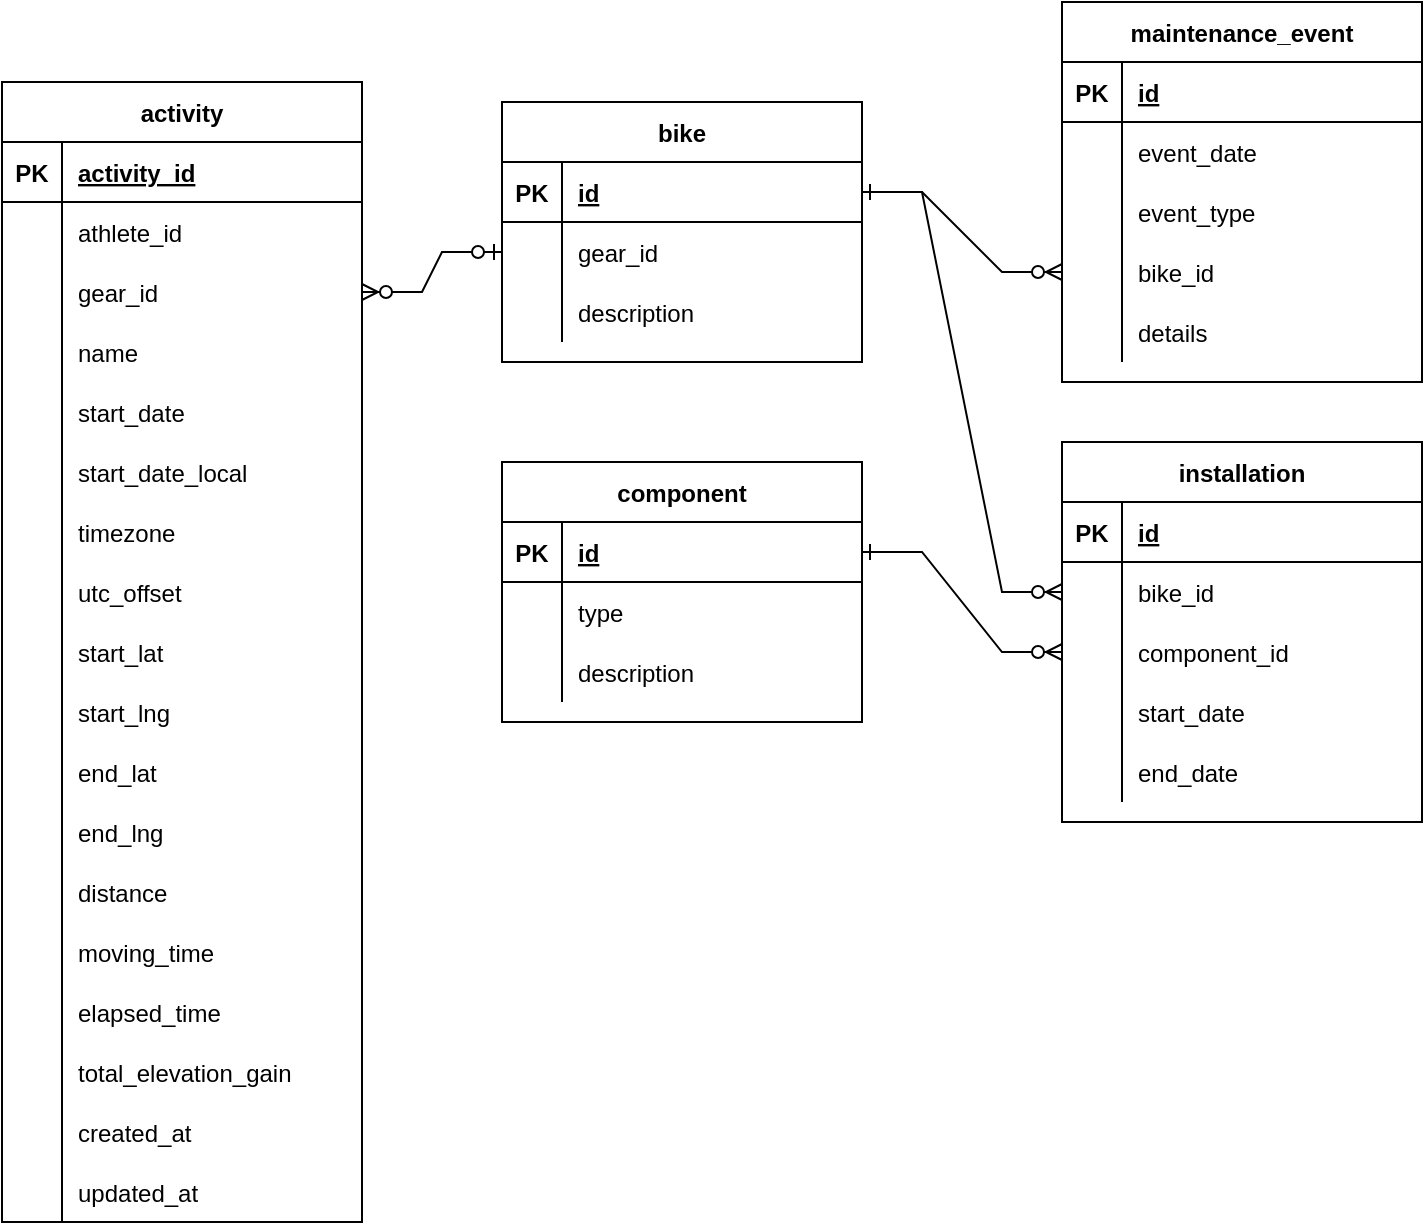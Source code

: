<mxfile version="13.6.6" type="device"><diagram id="R2lEEEUBdFMjLlhIrx00" name="Page-1"><mxGraphModel dx="1673" dy="936" grid="1" gridSize="10" guides="1" tooltips="1" connect="1" arrows="1" fold="1" page="1" pageScale="1" pageWidth="850" pageHeight="1100" math="0" shadow="0" extFonts="Permanent Marker^https://fonts.googleapis.com/css?family=Permanent+Marker"><root><mxCell id="0"/><mxCell id="1" parent="0"/><mxCell id="z8gf4QJp0I4f0jVJouOO-133" style="edgeStyle=entityRelationEdgeStyle;rounded=0;orthogonalLoop=1;jettySize=auto;html=1;exitX=1;exitY=0.5;exitDx=0;exitDy=0;entryX=0;entryY=0.5;entryDx=0;entryDy=0;endArrow=ERzeroToOne;endFill=1;startArrow=ERzeroToMany;startFill=1;" edge="1" parent="1" source="z8gf4QJp0I4f0jVJouOO-9" target="z8gf4QJp0I4f0jVJouOO-68"><mxGeometry relative="1" as="geometry"/></mxCell><mxCell id="z8gf4QJp0I4f0jVJouOO-134" style="edgeStyle=entityRelationEdgeStyle;rounded=0;orthogonalLoop=1;jettySize=auto;html=1;exitX=1;exitY=0.5;exitDx=0;exitDy=0;entryX=0;entryY=0.5;entryDx=0;entryDy=0;endArrow=ERzeroToMany;endFill=1;startArrow=ERone;startFill=0;" edge="1" parent="1" source="z8gf4QJp0I4f0jVJouOO-80" target="z8gf4QJp0I4f0jVJouOO-102"><mxGeometry relative="1" as="geometry"><mxPoint x="280" y="205" as="sourcePoint"/><mxPoint x="420.0" y="135" as="targetPoint"/></mxGeometry></mxCell><mxCell id="z8gf4QJp0I4f0jVJouOO-135" style="edgeStyle=entityRelationEdgeStyle;rounded=0;orthogonalLoop=1;jettySize=auto;html=1;exitX=1;exitY=0.5;exitDx=0;exitDy=0;entryX=0;entryY=0.5;entryDx=0;entryDy=0;endArrow=ERzeroToMany;endFill=1;startArrow=ERone;startFill=0;" edge="1" parent="1" source="z8gf4QJp0I4f0jVJouOO-65" target="z8gf4QJp0I4f0jVJouOO-93"><mxGeometry relative="1" as="geometry"><mxPoint x="600.0" y="285" as="sourcePoint"/><mxPoint x="720.0" y="385" as="targetPoint"/></mxGeometry></mxCell><mxCell id="z8gf4QJp0I4f0jVJouOO-136" style="edgeStyle=entityRelationEdgeStyle;rounded=0;orthogonalLoop=1;jettySize=auto;html=1;entryX=0;entryY=0.5;entryDx=0;entryDy=0;endArrow=ERzeroToMany;endFill=1;" edge="1" parent="1" source="z8gf4QJp0I4f0jVJouOO-65" target="z8gf4QJp0I4f0jVJouOO-122"><mxGeometry relative="1" as="geometry"><mxPoint x="600.0" y="105" as="sourcePoint"/><mxPoint x="720.0" y="355" as="targetPoint"/></mxGeometry></mxCell><mxCell id="z8gf4QJp0I4f0jVJouOO-2" value="activity" style="shape=table;startSize=30;container=1;collapsible=1;childLayout=tableLayout;fixedRows=1;rowLines=0;fontStyle=1;align=center;resizeLast=1;" vertex="1" parent="1"><mxGeometry x="90" y="90" width="180" height="570" as="geometry"/></mxCell><mxCell id="z8gf4QJp0I4f0jVJouOO-3" value="" style="shape=partialRectangle;collapsible=0;dropTarget=0;pointerEvents=0;fillColor=none;top=0;left=0;bottom=1;right=0;points=[[0,0.5],[1,0.5]];portConstraint=eastwest;" vertex="1" parent="z8gf4QJp0I4f0jVJouOO-2"><mxGeometry y="30" width="180" height="30" as="geometry"/></mxCell><mxCell id="z8gf4QJp0I4f0jVJouOO-4" value="PK" style="shape=partialRectangle;connectable=0;fillColor=none;top=0;left=0;bottom=0;right=0;fontStyle=1;overflow=hidden;" vertex="1" parent="z8gf4QJp0I4f0jVJouOO-3"><mxGeometry width="30" height="30" as="geometry"/></mxCell><mxCell id="z8gf4QJp0I4f0jVJouOO-5" value="activity_id" style="shape=partialRectangle;connectable=0;fillColor=none;top=0;left=0;bottom=0;right=0;align=left;spacingLeft=6;fontStyle=5;overflow=hidden;" vertex="1" parent="z8gf4QJp0I4f0jVJouOO-3"><mxGeometry x="30" width="150" height="30" as="geometry"/></mxCell><mxCell id="z8gf4QJp0I4f0jVJouOO-6" value="" style="shape=partialRectangle;collapsible=0;dropTarget=0;pointerEvents=0;fillColor=none;top=0;left=0;bottom=0;right=0;points=[[0,0.5],[1,0.5]];portConstraint=eastwest;" vertex="1" parent="z8gf4QJp0I4f0jVJouOO-2"><mxGeometry y="60" width="180" height="30" as="geometry"/></mxCell><mxCell id="z8gf4QJp0I4f0jVJouOO-7" value="" style="shape=partialRectangle;connectable=0;fillColor=none;top=0;left=0;bottom=0;right=0;editable=1;overflow=hidden;" vertex="1" parent="z8gf4QJp0I4f0jVJouOO-6"><mxGeometry width="30" height="30" as="geometry"/></mxCell><mxCell id="z8gf4QJp0I4f0jVJouOO-8" value="athlete_id" style="shape=partialRectangle;connectable=0;fillColor=none;top=0;left=0;bottom=0;right=0;align=left;spacingLeft=6;overflow=hidden;" vertex="1" parent="z8gf4QJp0I4f0jVJouOO-6"><mxGeometry x="30" width="150" height="30" as="geometry"/></mxCell><mxCell id="z8gf4QJp0I4f0jVJouOO-9" value="" style="shape=partialRectangle;collapsible=0;dropTarget=0;pointerEvents=0;fillColor=none;top=0;left=0;bottom=0;right=0;points=[[0,0.5],[1,0.5]];portConstraint=eastwest;" vertex="1" parent="z8gf4QJp0I4f0jVJouOO-2"><mxGeometry y="90" width="180" height="30" as="geometry"/></mxCell><mxCell id="z8gf4QJp0I4f0jVJouOO-10" value="" style="shape=partialRectangle;connectable=0;fillColor=none;top=0;left=0;bottom=0;right=0;editable=1;overflow=hidden;" vertex="1" parent="z8gf4QJp0I4f0jVJouOO-9"><mxGeometry width="30" height="30" as="geometry"/></mxCell><mxCell id="z8gf4QJp0I4f0jVJouOO-11" value="gear_id" style="shape=partialRectangle;connectable=0;fillColor=none;top=0;left=0;bottom=0;right=0;align=left;spacingLeft=6;overflow=hidden;" vertex="1" parent="z8gf4QJp0I4f0jVJouOO-9"><mxGeometry x="30" width="150" height="30" as="geometry"/></mxCell><mxCell id="z8gf4QJp0I4f0jVJouOO-12" value="" style="shape=partialRectangle;collapsible=0;dropTarget=0;pointerEvents=0;fillColor=none;top=0;left=0;bottom=0;right=0;points=[[0,0.5],[1,0.5]];portConstraint=eastwest;" vertex="1" parent="z8gf4QJp0I4f0jVJouOO-2"><mxGeometry y="120" width="180" height="30" as="geometry"/></mxCell><mxCell id="z8gf4QJp0I4f0jVJouOO-13" value="" style="shape=partialRectangle;connectable=0;fillColor=none;top=0;left=0;bottom=0;right=0;editable=1;overflow=hidden;" vertex="1" parent="z8gf4QJp0I4f0jVJouOO-12"><mxGeometry width="30" height="30" as="geometry"/></mxCell><mxCell id="z8gf4QJp0I4f0jVJouOO-14" value="name" style="shape=partialRectangle;connectable=0;fillColor=none;top=0;left=0;bottom=0;right=0;align=left;spacingLeft=6;overflow=hidden;" vertex="1" parent="z8gf4QJp0I4f0jVJouOO-12"><mxGeometry x="30" width="150" height="30" as="geometry"/></mxCell><mxCell id="z8gf4QJp0I4f0jVJouOO-16" value="" style="shape=partialRectangle;collapsible=0;dropTarget=0;pointerEvents=0;fillColor=none;top=0;left=0;bottom=0;right=0;points=[[0,0.5],[1,0.5]];portConstraint=eastwest;" vertex="1" parent="z8gf4QJp0I4f0jVJouOO-2"><mxGeometry y="150" width="180" height="30" as="geometry"/></mxCell><mxCell id="z8gf4QJp0I4f0jVJouOO-17" value="" style="shape=partialRectangle;connectable=0;fillColor=none;top=0;left=0;bottom=0;right=0;editable=1;overflow=hidden;" vertex="1" parent="z8gf4QJp0I4f0jVJouOO-16"><mxGeometry width="30" height="30" as="geometry"/></mxCell><mxCell id="z8gf4QJp0I4f0jVJouOO-18" value="start_date" style="shape=partialRectangle;connectable=0;fillColor=none;top=0;left=0;bottom=0;right=0;align=left;spacingLeft=6;overflow=hidden;" vertex="1" parent="z8gf4QJp0I4f0jVJouOO-16"><mxGeometry x="30" width="150" height="30" as="geometry"/></mxCell><mxCell id="z8gf4QJp0I4f0jVJouOO-19" value="" style="shape=partialRectangle;collapsible=0;dropTarget=0;pointerEvents=0;fillColor=none;top=0;left=0;bottom=0;right=0;points=[[0,0.5],[1,0.5]];portConstraint=eastwest;" vertex="1" parent="z8gf4QJp0I4f0jVJouOO-2"><mxGeometry y="180" width="180" height="30" as="geometry"/></mxCell><mxCell id="z8gf4QJp0I4f0jVJouOO-20" value="" style="shape=partialRectangle;connectable=0;fillColor=none;top=0;left=0;bottom=0;right=0;editable=1;overflow=hidden;" vertex="1" parent="z8gf4QJp0I4f0jVJouOO-19"><mxGeometry width="30" height="30" as="geometry"/></mxCell><mxCell id="z8gf4QJp0I4f0jVJouOO-21" value="start_date_local" style="shape=partialRectangle;connectable=0;fillColor=none;top=0;left=0;bottom=0;right=0;align=left;spacingLeft=6;overflow=hidden;" vertex="1" parent="z8gf4QJp0I4f0jVJouOO-19"><mxGeometry x="30" width="150" height="30" as="geometry"/></mxCell><mxCell id="z8gf4QJp0I4f0jVJouOO-22" value="" style="shape=partialRectangle;collapsible=0;dropTarget=0;pointerEvents=0;fillColor=none;top=0;left=0;bottom=0;right=0;points=[[0,0.5],[1,0.5]];portConstraint=eastwest;" vertex="1" parent="z8gf4QJp0I4f0jVJouOO-2"><mxGeometry y="210" width="180" height="30" as="geometry"/></mxCell><mxCell id="z8gf4QJp0I4f0jVJouOO-23" value="" style="shape=partialRectangle;connectable=0;fillColor=none;top=0;left=0;bottom=0;right=0;editable=1;overflow=hidden;" vertex="1" parent="z8gf4QJp0I4f0jVJouOO-22"><mxGeometry width="30" height="30" as="geometry"/></mxCell><mxCell id="z8gf4QJp0I4f0jVJouOO-24" value="timezone" style="shape=partialRectangle;connectable=0;fillColor=none;top=0;left=0;bottom=0;right=0;align=left;spacingLeft=6;overflow=hidden;" vertex="1" parent="z8gf4QJp0I4f0jVJouOO-22"><mxGeometry x="30" width="150" height="30" as="geometry"/></mxCell><mxCell id="z8gf4QJp0I4f0jVJouOO-25" value="" style="shape=partialRectangle;collapsible=0;dropTarget=0;pointerEvents=0;fillColor=none;top=0;left=0;bottom=0;right=0;points=[[0,0.5],[1,0.5]];portConstraint=eastwest;" vertex="1" parent="z8gf4QJp0I4f0jVJouOO-2"><mxGeometry y="240" width="180" height="30" as="geometry"/></mxCell><mxCell id="z8gf4QJp0I4f0jVJouOO-26" value="" style="shape=partialRectangle;connectable=0;fillColor=none;top=0;left=0;bottom=0;right=0;editable=1;overflow=hidden;" vertex="1" parent="z8gf4QJp0I4f0jVJouOO-25"><mxGeometry width="30" height="30" as="geometry"/></mxCell><mxCell id="z8gf4QJp0I4f0jVJouOO-27" value="utc_offset" style="shape=partialRectangle;connectable=0;fillColor=none;top=0;left=0;bottom=0;right=0;align=left;spacingLeft=6;overflow=hidden;" vertex="1" parent="z8gf4QJp0I4f0jVJouOO-25"><mxGeometry x="30" width="150" height="30" as="geometry"/></mxCell><mxCell id="z8gf4QJp0I4f0jVJouOO-28" value="" style="shape=partialRectangle;collapsible=0;dropTarget=0;pointerEvents=0;fillColor=none;top=0;left=0;bottom=0;right=0;points=[[0,0.5],[1,0.5]];portConstraint=eastwest;" vertex="1" parent="z8gf4QJp0I4f0jVJouOO-2"><mxGeometry y="270" width="180" height="30" as="geometry"/></mxCell><mxCell id="z8gf4QJp0I4f0jVJouOO-29" value="" style="shape=partialRectangle;connectable=0;fillColor=none;top=0;left=0;bottom=0;right=0;editable=1;overflow=hidden;" vertex="1" parent="z8gf4QJp0I4f0jVJouOO-28"><mxGeometry width="30" height="30" as="geometry"/></mxCell><mxCell id="z8gf4QJp0I4f0jVJouOO-30" value="start_lat" style="shape=partialRectangle;connectable=0;fillColor=none;top=0;left=0;bottom=0;right=0;align=left;spacingLeft=6;overflow=hidden;" vertex="1" parent="z8gf4QJp0I4f0jVJouOO-28"><mxGeometry x="30" width="150" height="30" as="geometry"/></mxCell><mxCell id="z8gf4QJp0I4f0jVJouOO-31" value="" style="shape=partialRectangle;collapsible=0;dropTarget=0;pointerEvents=0;fillColor=none;top=0;left=0;bottom=0;right=0;points=[[0,0.5],[1,0.5]];portConstraint=eastwest;" vertex="1" parent="z8gf4QJp0I4f0jVJouOO-2"><mxGeometry y="300" width="180" height="30" as="geometry"/></mxCell><mxCell id="z8gf4QJp0I4f0jVJouOO-32" value="" style="shape=partialRectangle;connectable=0;fillColor=none;top=0;left=0;bottom=0;right=0;editable=1;overflow=hidden;" vertex="1" parent="z8gf4QJp0I4f0jVJouOO-31"><mxGeometry width="30" height="30" as="geometry"/></mxCell><mxCell id="z8gf4QJp0I4f0jVJouOO-33" value="start_lng" style="shape=partialRectangle;connectable=0;fillColor=none;top=0;left=0;bottom=0;right=0;align=left;spacingLeft=6;overflow=hidden;" vertex="1" parent="z8gf4QJp0I4f0jVJouOO-31"><mxGeometry x="30" width="150" height="30" as="geometry"/></mxCell><mxCell id="z8gf4QJp0I4f0jVJouOO-34" value="" style="shape=partialRectangle;collapsible=0;dropTarget=0;pointerEvents=0;fillColor=none;top=0;left=0;bottom=0;right=0;points=[[0,0.5],[1,0.5]];portConstraint=eastwest;" vertex="1" parent="z8gf4QJp0I4f0jVJouOO-2"><mxGeometry y="330" width="180" height="30" as="geometry"/></mxCell><mxCell id="z8gf4QJp0I4f0jVJouOO-35" value="" style="shape=partialRectangle;connectable=0;fillColor=none;top=0;left=0;bottom=0;right=0;editable=1;overflow=hidden;" vertex="1" parent="z8gf4QJp0I4f0jVJouOO-34"><mxGeometry width="30" height="30" as="geometry"/></mxCell><mxCell id="z8gf4QJp0I4f0jVJouOO-36" value="end_lat" style="shape=partialRectangle;connectable=0;fillColor=none;top=0;left=0;bottom=0;right=0;align=left;spacingLeft=6;overflow=hidden;" vertex="1" parent="z8gf4QJp0I4f0jVJouOO-34"><mxGeometry x="30" width="150" height="30" as="geometry"/></mxCell><mxCell id="z8gf4QJp0I4f0jVJouOO-37" value="" style="shape=partialRectangle;collapsible=0;dropTarget=0;pointerEvents=0;fillColor=none;top=0;left=0;bottom=0;right=0;points=[[0,0.5],[1,0.5]];portConstraint=eastwest;" vertex="1" parent="z8gf4QJp0I4f0jVJouOO-2"><mxGeometry y="360" width="180" height="30" as="geometry"/></mxCell><mxCell id="z8gf4QJp0I4f0jVJouOO-38" value="" style="shape=partialRectangle;connectable=0;fillColor=none;top=0;left=0;bottom=0;right=0;editable=1;overflow=hidden;" vertex="1" parent="z8gf4QJp0I4f0jVJouOO-37"><mxGeometry width="30" height="30" as="geometry"/></mxCell><mxCell id="z8gf4QJp0I4f0jVJouOO-39" value="end_lng" style="shape=partialRectangle;connectable=0;fillColor=none;top=0;left=0;bottom=0;right=0;align=left;spacingLeft=6;overflow=hidden;" vertex="1" parent="z8gf4QJp0I4f0jVJouOO-37"><mxGeometry x="30" width="150" height="30" as="geometry"/></mxCell><mxCell id="z8gf4QJp0I4f0jVJouOO-40" value="" style="shape=partialRectangle;collapsible=0;dropTarget=0;pointerEvents=0;fillColor=none;top=0;left=0;bottom=0;right=0;points=[[0,0.5],[1,0.5]];portConstraint=eastwest;" vertex="1" parent="z8gf4QJp0I4f0jVJouOO-2"><mxGeometry y="390" width="180" height="30" as="geometry"/></mxCell><mxCell id="z8gf4QJp0I4f0jVJouOO-41" value="" style="shape=partialRectangle;connectable=0;fillColor=none;top=0;left=0;bottom=0;right=0;editable=1;overflow=hidden;" vertex="1" parent="z8gf4QJp0I4f0jVJouOO-40"><mxGeometry width="30" height="30" as="geometry"/></mxCell><mxCell id="z8gf4QJp0I4f0jVJouOO-42" value="distance" style="shape=partialRectangle;connectable=0;fillColor=none;top=0;left=0;bottom=0;right=0;align=left;spacingLeft=6;overflow=hidden;" vertex="1" parent="z8gf4QJp0I4f0jVJouOO-40"><mxGeometry x="30" width="150" height="30" as="geometry"/></mxCell><mxCell id="z8gf4QJp0I4f0jVJouOO-43" value="" style="shape=partialRectangle;collapsible=0;dropTarget=0;pointerEvents=0;fillColor=none;top=0;left=0;bottom=0;right=0;points=[[0,0.5],[1,0.5]];portConstraint=eastwest;" vertex="1" parent="z8gf4QJp0I4f0jVJouOO-2"><mxGeometry y="420" width="180" height="30" as="geometry"/></mxCell><mxCell id="z8gf4QJp0I4f0jVJouOO-44" value="" style="shape=partialRectangle;connectable=0;fillColor=none;top=0;left=0;bottom=0;right=0;editable=1;overflow=hidden;" vertex="1" parent="z8gf4QJp0I4f0jVJouOO-43"><mxGeometry width="30" height="30" as="geometry"/></mxCell><mxCell id="z8gf4QJp0I4f0jVJouOO-45" value="moving_time" style="shape=partialRectangle;connectable=0;fillColor=none;top=0;left=0;bottom=0;right=0;align=left;spacingLeft=6;overflow=hidden;" vertex="1" parent="z8gf4QJp0I4f0jVJouOO-43"><mxGeometry x="30" width="150" height="30" as="geometry"/></mxCell><mxCell id="z8gf4QJp0I4f0jVJouOO-46" value="" style="shape=partialRectangle;collapsible=0;dropTarget=0;pointerEvents=0;fillColor=none;top=0;left=0;bottom=0;right=0;points=[[0,0.5],[1,0.5]];portConstraint=eastwest;" vertex="1" parent="z8gf4QJp0I4f0jVJouOO-2"><mxGeometry y="450" width="180" height="30" as="geometry"/></mxCell><mxCell id="z8gf4QJp0I4f0jVJouOO-47" value="" style="shape=partialRectangle;connectable=0;fillColor=none;top=0;left=0;bottom=0;right=0;editable=1;overflow=hidden;" vertex="1" parent="z8gf4QJp0I4f0jVJouOO-46"><mxGeometry width="30" height="30" as="geometry"/></mxCell><mxCell id="z8gf4QJp0I4f0jVJouOO-48" value="elapsed_time" style="shape=partialRectangle;connectable=0;fillColor=none;top=0;left=0;bottom=0;right=0;align=left;spacingLeft=6;overflow=hidden;" vertex="1" parent="z8gf4QJp0I4f0jVJouOO-46"><mxGeometry x="30" width="150" height="30" as="geometry"/></mxCell><mxCell id="z8gf4QJp0I4f0jVJouOO-49" value="" style="shape=partialRectangle;collapsible=0;dropTarget=0;pointerEvents=0;fillColor=none;top=0;left=0;bottom=0;right=0;points=[[0,0.5],[1,0.5]];portConstraint=eastwest;" vertex="1" parent="z8gf4QJp0I4f0jVJouOO-2"><mxGeometry y="480" width="180" height="30" as="geometry"/></mxCell><mxCell id="z8gf4QJp0I4f0jVJouOO-50" value="" style="shape=partialRectangle;connectable=0;fillColor=none;top=0;left=0;bottom=0;right=0;editable=1;overflow=hidden;" vertex="1" parent="z8gf4QJp0I4f0jVJouOO-49"><mxGeometry width="30" height="30" as="geometry"/></mxCell><mxCell id="z8gf4QJp0I4f0jVJouOO-51" value="total_elevation_gain" style="shape=partialRectangle;connectable=0;fillColor=none;top=0;left=0;bottom=0;right=0;align=left;spacingLeft=6;overflow=hidden;" vertex="1" parent="z8gf4QJp0I4f0jVJouOO-49"><mxGeometry x="30" width="150" height="30" as="geometry"/></mxCell><mxCell id="z8gf4QJp0I4f0jVJouOO-52" value="" style="shape=partialRectangle;collapsible=0;dropTarget=0;pointerEvents=0;fillColor=none;top=0;left=0;bottom=0;right=0;points=[[0,0.5],[1,0.5]];portConstraint=eastwest;" vertex="1" parent="z8gf4QJp0I4f0jVJouOO-2"><mxGeometry y="510" width="180" height="30" as="geometry"/></mxCell><mxCell id="z8gf4QJp0I4f0jVJouOO-53" value="" style="shape=partialRectangle;connectable=0;fillColor=none;top=0;left=0;bottom=0;right=0;editable=1;overflow=hidden;" vertex="1" parent="z8gf4QJp0I4f0jVJouOO-52"><mxGeometry width="30" height="30" as="geometry"/></mxCell><mxCell id="z8gf4QJp0I4f0jVJouOO-54" value="created_at" style="shape=partialRectangle;connectable=0;fillColor=none;top=0;left=0;bottom=0;right=0;align=left;spacingLeft=6;overflow=hidden;" vertex="1" parent="z8gf4QJp0I4f0jVJouOO-52"><mxGeometry x="30" width="150" height="30" as="geometry"/></mxCell><mxCell id="z8gf4QJp0I4f0jVJouOO-55" value="" style="shape=partialRectangle;collapsible=0;dropTarget=0;pointerEvents=0;fillColor=none;top=0;left=0;bottom=0;right=0;points=[[0,0.5],[1,0.5]];portConstraint=eastwest;" vertex="1" parent="z8gf4QJp0I4f0jVJouOO-2"><mxGeometry y="540" width="180" height="30" as="geometry"/></mxCell><mxCell id="z8gf4QJp0I4f0jVJouOO-56" value="" style="shape=partialRectangle;connectable=0;fillColor=none;top=0;left=0;bottom=0;right=0;editable=1;overflow=hidden;" vertex="1" parent="z8gf4QJp0I4f0jVJouOO-55"><mxGeometry width="30" height="30" as="geometry"/></mxCell><mxCell id="z8gf4QJp0I4f0jVJouOO-57" value="updated_at" style="shape=partialRectangle;connectable=0;fillColor=none;top=0;left=0;bottom=0;right=0;align=left;spacingLeft=6;overflow=hidden;" vertex="1" parent="z8gf4QJp0I4f0jVJouOO-55"><mxGeometry x="30" width="150" height="30" as="geometry"/></mxCell><mxCell id="z8gf4QJp0I4f0jVJouOO-64" value="bike" style="shape=table;startSize=30;container=1;collapsible=1;childLayout=tableLayout;fixedRows=1;rowLines=0;fontStyle=1;align=center;resizeLast=1;" vertex="1" parent="1"><mxGeometry x="340" y="100" width="180" height="130" as="geometry"/></mxCell><mxCell id="z8gf4QJp0I4f0jVJouOO-65" value="" style="shape=partialRectangle;collapsible=0;dropTarget=0;pointerEvents=0;fillColor=none;top=0;left=0;bottom=1;right=0;points=[[0,0.5],[1,0.5]];portConstraint=eastwest;" vertex="1" parent="z8gf4QJp0I4f0jVJouOO-64"><mxGeometry y="30" width="180" height="30" as="geometry"/></mxCell><mxCell id="z8gf4QJp0I4f0jVJouOO-66" value="PK" style="shape=partialRectangle;connectable=0;fillColor=none;top=0;left=0;bottom=0;right=0;fontStyle=1;overflow=hidden;" vertex="1" parent="z8gf4QJp0I4f0jVJouOO-65"><mxGeometry width="30" height="30" as="geometry"/></mxCell><mxCell id="z8gf4QJp0I4f0jVJouOO-67" value="id" style="shape=partialRectangle;connectable=0;fillColor=none;top=0;left=0;bottom=0;right=0;align=left;spacingLeft=6;fontStyle=5;overflow=hidden;" vertex="1" parent="z8gf4QJp0I4f0jVJouOO-65"><mxGeometry x="30" width="150" height="30" as="geometry"/></mxCell><mxCell id="z8gf4QJp0I4f0jVJouOO-68" value="" style="shape=partialRectangle;collapsible=0;dropTarget=0;pointerEvents=0;fillColor=none;top=0;left=0;bottom=0;right=0;points=[[0,0.5],[1,0.5]];portConstraint=eastwest;" vertex="1" parent="z8gf4QJp0I4f0jVJouOO-64"><mxGeometry y="60" width="180" height="30" as="geometry"/></mxCell><mxCell id="z8gf4QJp0I4f0jVJouOO-69" value="" style="shape=partialRectangle;connectable=0;fillColor=none;top=0;left=0;bottom=0;right=0;editable=1;overflow=hidden;" vertex="1" parent="z8gf4QJp0I4f0jVJouOO-68"><mxGeometry width="30" height="30" as="geometry"/></mxCell><mxCell id="z8gf4QJp0I4f0jVJouOO-70" value="gear_id" style="shape=partialRectangle;connectable=0;fillColor=none;top=0;left=0;bottom=0;right=0;align=left;spacingLeft=6;overflow=hidden;" vertex="1" parent="z8gf4QJp0I4f0jVJouOO-68"><mxGeometry x="30" width="150" height="30" as="geometry"/></mxCell><mxCell id="z8gf4QJp0I4f0jVJouOO-71" value="" style="shape=partialRectangle;collapsible=0;dropTarget=0;pointerEvents=0;fillColor=none;top=0;left=0;bottom=0;right=0;points=[[0,0.5],[1,0.5]];portConstraint=eastwest;" vertex="1" parent="z8gf4QJp0I4f0jVJouOO-64"><mxGeometry y="90" width="180" height="30" as="geometry"/></mxCell><mxCell id="z8gf4QJp0I4f0jVJouOO-72" value="" style="shape=partialRectangle;connectable=0;fillColor=none;top=0;left=0;bottom=0;right=0;editable=1;overflow=hidden;" vertex="1" parent="z8gf4QJp0I4f0jVJouOO-71"><mxGeometry width="30" height="30" as="geometry"/></mxCell><mxCell id="z8gf4QJp0I4f0jVJouOO-73" value="description" style="shape=partialRectangle;connectable=0;fillColor=none;top=0;left=0;bottom=0;right=0;align=left;spacingLeft=6;overflow=hidden;" vertex="1" parent="z8gf4QJp0I4f0jVJouOO-71"><mxGeometry x="30" width="150" height="30" as="geometry"/></mxCell><mxCell id="z8gf4QJp0I4f0jVJouOO-79" value="component" style="shape=table;startSize=30;container=1;collapsible=1;childLayout=tableLayout;fixedRows=1;rowLines=0;fontStyle=1;align=center;resizeLast=1;" vertex="1" parent="1"><mxGeometry x="340" y="280" width="180" height="130" as="geometry"/></mxCell><mxCell id="z8gf4QJp0I4f0jVJouOO-80" value="" style="shape=partialRectangle;collapsible=0;dropTarget=0;pointerEvents=0;fillColor=none;top=0;left=0;bottom=1;right=0;points=[[0,0.5],[1,0.5]];portConstraint=eastwest;" vertex="1" parent="z8gf4QJp0I4f0jVJouOO-79"><mxGeometry y="30" width="180" height="30" as="geometry"/></mxCell><mxCell id="z8gf4QJp0I4f0jVJouOO-81" value="PK" style="shape=partialRectangle;connectable=0;fillColor=none;top=0;left=0;bottom=0;right=0;fontStyle=1;overflow=hidden;" vertex="1" parent="z8gf4QJp0I4f0jVJouOO-80"><mxGeometry width="30" height="30" as="geometry"/></mxCell><mxCell id="z8gf4QJp0I4f0jVJouOO-82" value="id" style="shape=partialRectangle;connectable=0;fillColor=none;top=0;left=0;bottom=0;right=0;align=left;spacingLeft=6;fontStyle=5;overflow=hidden;" vertex="1" parent="z8gf4QJp0I4f0jVJouOO-80"><mxGeometry x="30" width="150" height="30" as="geometry"/></mxCell><mxCell id="z8gf4QJp0I4f0jVJouOO-83" value="" style="shape=partialRectangle;collapsible=0;dropTarget=0;pointerEvents=0;fillColor=none;top=0;left=0;bottom=0;right=0;points=[[0,0.5],[1,0.5]];portConstraint=eastwest;" vertex="1" parent="z8gf4QJp0I4f0jVJouOO-79"><mxGeometry y="60" width="180" height="30" as="geometry"/></mxCell><mxCell id="z8gf4QJp0I4f0jVJouOO-84" value="" style="shape=partialRectangle;connectable=0;fillColor=none;top=0;left=0;bottom=0;right=0;editable=1;overflow=hidden;" vertex="1" parent="z8gf4QJp0I4f0jVJouOO-83"><mxGeometry width="30" height="30" as="geometry"/></mxCell><mxCell id="z8gf4QJp0I4f0jVJouOO-85" value="type" style="shape=partialRectangle;connectable=0;fillColor=none;top=0;left=0;bottom=0;right=0;align=left;spacingLeft=6;overflow=hidden;" vertex="1" parent="z8gf4QJp0I4f0jVJouOO-83"><mxGeometry x="30" width="150" height="30" as="geometry"/></mxCell><mxCell id="z8gf4QJp0I4f0jVJouOO-86" value="" style="shape=partialRectangle;collapsible=0;dropTarget=0;pointerEvents=0;fillColor=none;top=0;left=0;bottom=0;right=0;points=[[0,0.5],[1,0.5]];portConstraint=eastwest;" vertex="1" parent="z8gf4QJp0I4f0jVJouOO-79"><mxGeometry y="90" width="180" height="30" as="geometry"/></mxCell><mxCell id="z8gf4QJp0I4f0jVJouOO-87" value="" style="shape=partialRectangle;connectable=0;fillColor=none;top=0;left=0;bottom=0;right=0;editable=1;overflow=hidden;" vertex="1" parent="z8gf4QJp0I4f0jVJouOO-86"><mxGeometry width="30" height="30" as="geometry"/></mxCell><mxCell id="z8gf4QJp0I4f0jVJouOO-88" value="description" style="shape=partialRectangle;connectable=0;fillColor=none;top=0;left=0;bottom=0;right=0;align=left;spacingLeft=6;overflow=hidden;" vertex="1" parent="z8gf4QJp0I4f0jVJouOO-86"><mxGeometry x="30" width="150" height="30" as="geometry"/></mxCell><mxCell id="z8gf4QJp0I4f0jVJouOO-115" value="maintenance_event" style="shape=table;startSize=30;container=1;collapsible=1;childLayout=tableLayout;fixedRows=1;rowLines=0;fontStyle=1;align=center;resizeLast=1;" vertex="1" parent="1"><mxGeometry x="620" y="50" width="180" height="190" as="geometry"/></mxCell><mxCell id="z8gf4QJp0I4f0jVJouOO-116" value="" style="shape=partialRectangle;collapsible=0;dropTarget=0;pointerEvents=0;fillColor=none;top=0;left=0;bottom=1;right=0;points=[[0,0.5],[1,0.5]];portConstraint=eastwest;" vertex="1" parent="z8gf4QJp0I4f0jVJouOO-115"><mxGeometry y="30" width="180" height="30" as="geometry"/></mxCell><mxCell id="z8gf4QJp0I4f0jVJouOO-117" value="PK" style="shape=partialRectangle;connectable=0;fillColor=none;top=0;left=0;bottom=0;right=0;fontStyle=1;overflow=hidden;" vertex="1" parent="z8gf4QJp0I4f0jVJouOO-116"><mxGeometry width="30" height="30" as="geometry"/></mxCell><mxCell id="z8gf4QJp0I4f0jVJouOO-118" value="id" style="shape=partialRectangle;connectable=0;fillColor=none;top=0;left=0;bottom=0;right=0;align=left;spacingLeft=6;fontStyle=5;overflow=hidden;" vertex="1" parent="z8gf4QJp0I4f0jVJouOO-116"><mxGeometry x="30" width="150" height="30" as="geometry"/></mxCell><mxCell id="z8gf4QJp0I4f0jVJouOO-119" value="" style="shape=partialRectangle;collapsible=0;dropTarget=0;pointerEvents=0;fillColor=none;top=0;left=0;bottom=0;right=0;points=[[0,0.5],[1,0.5]];portConstraint=eastwest;" vertex="1" parent="z8gf4QJp0I4f0jVJouOO-115"><mxGeometry y="60" width="180" height="30" as="geometry"/></mxCell><mxCell id="z8gf4QJp0I4f0jVJouOO-120" value="" style="shape=partialRectangle;connectable=0;fillColor=none;top=0;left=0;bottom=0;right=0;editable=1;overflow=hidden;" vertex="1" parent="z8gf4QJp0I4f0jVJouOO-119"><mxGeometry width="30" height="30" as="geometry"/></mxCell><mxCell id="z8gf4QJp0I4f0jVJouOO-121" value="event_date" style="shape=partialRectangle;connectable=0;fillColor=none;top=0;left=0;bottom=0;right=0;align=left;spacingLeft=6;overflow=hidden;" vertex="1" parent="z8gf4QJp0I4f0jVJouOO-119"><mxGeometry x="30" width="150" height="30" as="geometry"/></mxCell><mxCell id="z8gf4QJp0I4f0jVJouOO-125" value="" style="shape=partialRectangle;collapsible=0;dropTarget=0;pointerEvents=0;fillColor=none;top=0;left=0;bottom=0;right=0;points=[[0,0.5],[1,0.5]];portConstraint=eastwest;" vertex="1" parent="z8gf4QJp0I4f0jVJouOO-115"><mxGeometry y="90" width="180" height="30" as="geometry"/></mxCell><mxCell id="z8gf4QJp0I4f0jVJouOO-126" value="" style="shape=partialRectangle;connectable=0;fillColor=none;top=0;left=0;bottom=0;right=0;editable=1;overflow=hidden;" vertex="1" parent="z8gf4QJp0I4f0jVJouOO-125"><mxGeometry width="30" height="30" as="geometry"/></mxCell><mxCell id="z8gf4QJp0I4f0jVJouOO-127" value="event_type" style="shape=partialRectangle;connectable=0;fillColor=none;top=0;left=0;bottom=0;right=0;align=left;spacingLeft=6;overflow=hidden;" vertex="1" parent="z8gf4QJp0I4f0jVJouOO-125"><mxGeometry x="30" width="150" height="30" as="geometry"/></mxCell><mxCell id="z8gf4QJp0I4f0jVJouOO-122" value="" style="shape=partialRectangle;collapsible=0;dropTarget=0;pointerEvents=0;fillColor=none;top=0;left=0;bottom=0;right=0;points=[[0,0.5],[1,0.5]];portConstraint=eastwest;" vertex="1" parent="z8gf4QJp0I4f0jVJouOO-115"><mxGeometry y="120" width="180" height="30" as="geometry"/></mxCell><mxCell id="z8gf4QJp0I4f0jVJouOO-123" value="" style="shape=partialRectangle;connectable=0;fillColor=none;top=0;left=0;bottom=0;right=0;editable=1;overflow=hidden;" vertex="1" parent="z8gf4QJp0I4f0jVJouOO-122"><mxGeometry width="30" height="30" as="geometry"/></mxCell><mxCell id="z8gf4QJp0I4f0jVJouOO-124" value="bike_id" style="shape=partialRectangle;connectable=0;fillColor=none;top=0;left=0;bottom=0;right=0;align=left;spacingLeft=6;overflow=hidden;" vertex="1" parent="z8gf4QJp0I4f0jVJouOO-122"><mxGeometry x="30" width="150" height="30" as="geometry"/></mxCell><mxCell id="z8gf4QJp0I4f0jVJouOO-128" value="" style="shape=partialRectangle;collapsible=0;dropTarget=0;pointerEvents=0;fillColor=none;top=0;left=0;bottom=0;right=0;points=[[0,0.5],[1,0.5]];portConstraint=eastwest;" vertex="1" parent="z8gf4QJp0I4f0jVJouOO-115"><mxGeometry y="150" width="180" height="30" as="geometry"/></mxCell><mxCell id="z8gf4QJp0I4f0jVJouOO-129" value="" style="shape=partialRectangle;connectable=0;fillColor=none;top=0;left=0;bottom=0;right=0;editable=1;overflow=hidden;" vertex="1" parent="z8gf4QJp0I4f0jVJouOO-128"><mxGeometry width="30" height="30" as="geometry"/></mxCell><mxCell id="z8gf4QJp0I4f0jVJouOO-130" value="details" style="shape=partialRectangle;connectable=0;fillColor=none;top=0;left=0;bottom=0;right=0;align=left;spacingLeft=6;overflow=hidden;" vertex="1" parent="z8gf4QJp0I4f0jVJouOO-128"><mxGeometry x="30" width="150" height="30" as="geometry"/></mxCell><mxCell id="z8gf4QJp0I4f0jVJouOO-89" value="installation" style="shape=table;startSize=30;container=1;collapsible=1;childLayout=tableLayout;fixedRows=1;rowLines=0;fontStyle=1;align=center;resizeLast=1;" vertex="1" parent="1"><mxGeometry x="620" y="270" width="180" height="190" as="geometry"/></mxCell><mxCell id="z8gf4QJp0I4f0jVJouOO-90" value="" style="shape=partialRectangle;collapsible=0;dropTarget=0;pointerEvents=0;fillColor=none;top=0;left=0;bottom=1;right=0;points=[[0,0.5],[1,0.5]];portConstraint=eastwest;" vertex="1" parent="z8gf4QJp0I4f0jVJouOO-89"><mxGeometry y="30" width="180" height="30" as="geometry"/></mxCell><mxCell id="z8gf4QJp0I4f0jVJouOO-91" value="PK" style="shape=partialRectangle;connectable=0;fillColor=none;top=0;left=0;bottom=0;right=0;fontStyle=1;overflow=hidden;" vertex="1" parent="z8gf4QJp0I4f0jVJouOO-90"><mxGeometry width="30" height="30" as="geometry"/></mxCell><mxCell id="z8gf4QJp0I4f0jVJouOO-92" value="id" style="shape=partialRectangle;connectable=0;fillColor=none;top=0;left=0;bottom=0;right=0;align=left;spacingLeft=6;fontStyle=5;overflow=hidden;" vertex="1" parent="z8gf4QJp0I4f0jVJouOO-90"><mxGeometry x="30" width="150" height="30" as="geometry"/></mxCell><mxCell id="z8gf4QJp0I4f0jVJouOO-93" value="" style="shape=partialRectangle;collapsible=0;dropTarget=0;pointerEvents=0;fillColor=none;top=0;left=0;bottom=0;right=0;points=[[0,0.5],[1,0.5]];portConstraint=eastwest;" vertex="1" parent="z8gf4QJp0I4f0jVJouOO-89"><mxGeometry y="60" width="180" height="30" as="geometry"/></mxCell><mxCell id="z8gf4QJp0I4f0jVJouOO-94" value="" style="shape=partialRectangle;connectable=0;fillColor=none;top=0;left=0;bottom=0;right=0;editable=1;overflow=hidden;" vertex="1" parent="z8gf4QJp0I4f0jVJouOO-93"><mxGeometry width="30" height="30" as="geometry"/></mxCell><mxCell id="z8gf4QJp0I4f0jVJouOO-95" value="bike_id" style="shape=partialRectangle;connectable=0;fillColor=none;top=0;left=0;bottom=0;right=0;align=left;spacingLeft=6;overflow=hidden;" vertex="1" parent="z8gf4QJp0I4f0jVJouOO-93"><mxGeometry x="30" width="150" height="30" as="geometry"/></mxCell><mxCell id="z8gf4QJp0I4f0jVJouOO-102" value="" style="shape=partialRectangle;collapsible=0;dropTarget=0;pointerEvents=0;fillColor=none;top=0;left=0;bottom=0;right=0;points=[[0,0.5],[1,0.5]];portConstraint=eastwest;" vertex="1" parent="z8gf4QJp0I4f0jVJouOO-89"><mxGeometry y="90" width="180" height="30" as="geometry"/></mxCell><mxCell id="z8gf4QJp0I4f0jVJouOO-103" value="" style="shape=partialRectangle;connectable=0;fillColor=none;top=0;left=0;bottom=0;right=0;editable=1;overflow=hidden;" vertex="1" parent="z8gf4QJp0I4f0jVJouOO-102"><mxGeometry width="30" height="30" as="geometry"/></mxCell><mxCell id="z8gf4QJp0I4f0jVJouOO-104" value="component_id" style="shape=partialRectangle;connectable=0;fillColor=none;top=0;left=0;bottom=0;right=0;align=left;spacingLeft=6;overflow=hidden;" vertex="1" parent="z8gf4QJp0I4f0jVJouOO-102"><mxGeometry x="30" width="150" height="30" as="geometry"/></mxCell><mxCell id="z8gf4QJp0I4f0jVJouOO-96" value="" style="shape=partialRectangle;collapsible=0;dropTarget=0;pointerEvents=0;fillColor=none;top=0;left=0;bottom=0;right=0;points=[[0,0.5],[1,0.5]];portConstraint=eastwest;" vertex="1" parent="z8gf4QJp0I4f0jVJouOO-89"><mxGeometry y="120" width="180" height="30" as="geometry"/></mxCell><mxCell id="z8gf4QJp0I4f0jVJouOO-97" value="" style="shape=partialRectangle;connectable=0;fillColor=none;top=0;left=0;bottom=0;right=0;editable=1;overflow=hidden;" vertex="1" parent="z8gf4QJp0I4f0jVJouOO-96"><mxGeometry width="30" height="30" as="geometry"/></mxCell><mxCell id="z8gf4QJp0I4f0jVJouOO-98" value="start_date" style="shape=partialRectangle;connectable=0;fillColor=none;top=0;left=0;bottom=0;right=0;align=left;spacingLeft=6;overflow=hidden;" vertex="1" parent="z8gf4QJp0I4f0jVJouOO-96"><mxGeometry x="30" width="150" height="30" as="geometry"/></mxCell><mxCell id="z8gf4QJp0I4f0jVJouOO-99" value="" style="shape=partialRectangle;collapsible=0;dropTarget=0;pointerEvents=0;fillColor=none;top=0;left=0;bottom=0;right=0;points=[[0,0.5],[1,0.5]];portConstraint=eastwest;" vertex="1" parent="z8gf4QJp0I4f0jVJouOO-89"><mxGeometry y="150" width="180" height="30" as="geometry"/></mxCell><mxCell id="z8gf4QJp0I4f0jVJouOO-100" value="" style="shape=partialRectangle;connectable=0;fillColor=none;top=0;left=0;bottom=0;right=0;editable=1;overflow=hidden;" vertex="1" parent="z8gf4QJp0I4f0jVJouOO-99"><mxGeometry width="30" height="30" as="geometry"/></mxCell><mxCell id="z8gf4QJp0I4f0jVJouOO-101" value="end_date" style="shape=partialRectangle;connectable=0;fillColor=none;top=0;left=0;bottom=0;right=0;align=left;spacingLeft=6;overflow=hidden;" vertex="1" parent="z8gf4QJp0I4f0jVJouOO-99"><mxGeometry x="30" width="150" height="30" as="geometry"/></mxCell></root></mxGraphModel></diagram></mxfile>